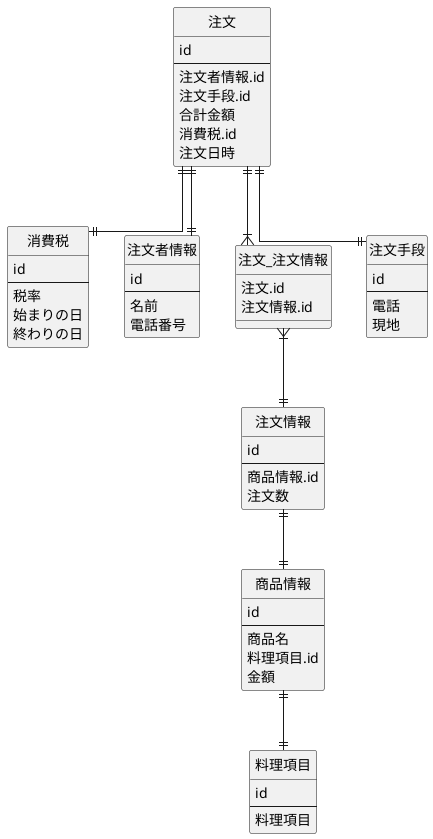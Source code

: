 @startuml database-design

' hide the spot
hide circle
' avoid problems with angled crows feet
skinparam linetype ortho

entity 注文 {
  id
  --
  注文者情報.id
  注文手段.id
  合計金額
  消費税.id
  注文日時
}

entity 消費税 {
  id
  --
  税率
  始まりの日
  終わりの日
}

entity 注文者情報 {
  id
  --
  名前
  電話番号
}

entity 注文_注文情報 {
  注文.id
  注文情報.id
}

entity 注文情報 {
  id
  --
  商品情報.id
  注文数
}

entity 商品情報 {
  id
  --
  商品名
  料理項目.id
  金額
}

entity 料理項目 {
  id
  --
  料理項目
}

entity 注文手段 {
  id
  --
  電話
  現地
}


注文 ||--|{ 注文_注文情報
注文_注文情報 }|--|| 注文情報
注文情報 ||--|| 商品情報
注文 ||--|| 注文者情報
注文 ||--|| 注文手段
注文 ||--|| 消費税
商品情報 ||--|| 料理項目

@enduml
